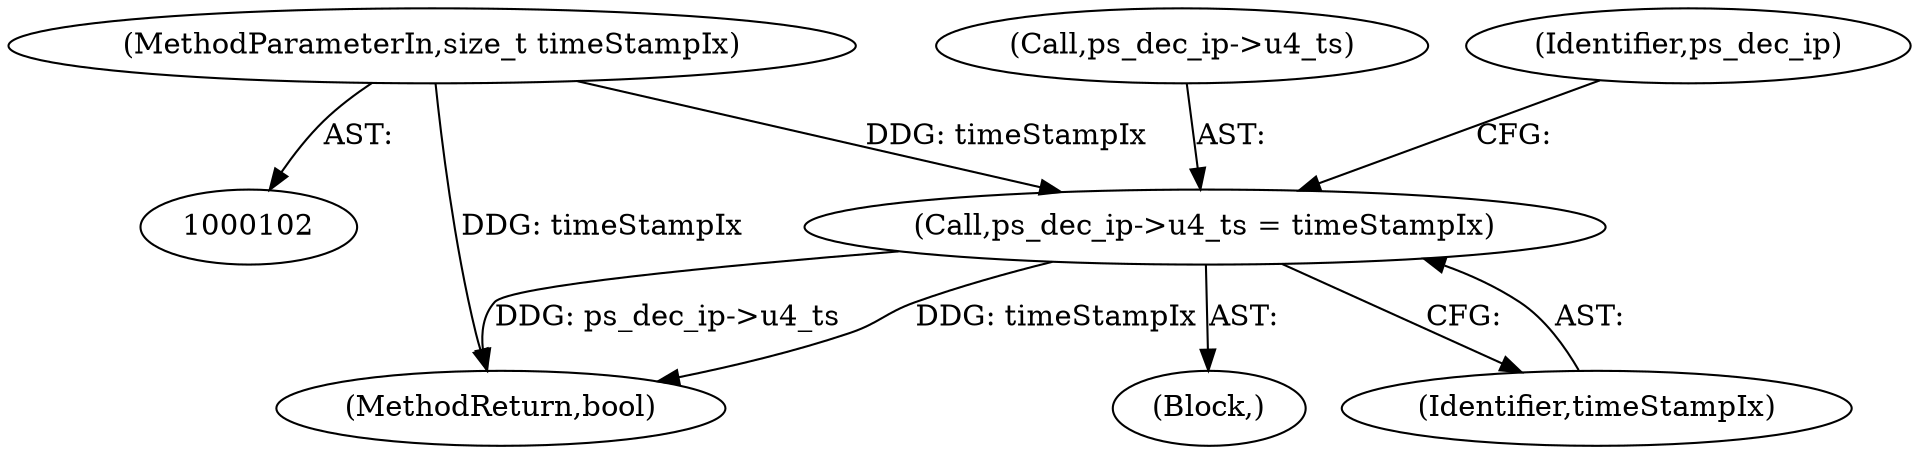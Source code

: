 digraph "0_Android_918eeaa29d99d257282fafec931b4bda0e3bae12_0@pointer" {
"1000136" [label="(Call,ps_dec_ip->u4_ts = timeStampIx)"];
"1000107" [label="(MethodParameterIn,size_t timeStampIx)"];
"1000280" [label="(MethodReturn,bool)"];
"1000135" [label="(Block,)"];
"1000137" [label="(Call,ps_dec_ip->u4_ts)"];
"1000136" [label="(Call,ps_dec_ip->u4_ts = timeStampIx)"];
"1000140" [label="(Identifier,timeStampIx)"];
"1000143" [label="(Identifier,ps_dec_ip)"];
"1000107" [label="(MethodParameterIn,size_t timeStampIx)"];
"1000136" -> "1000135"  [label="AST: "];
"1000136" -> "1000140"  [label="CFG: "];
"1000137" -> "1000136"  [label="AST: "];
"1000140" -> "1000136"  [label="AST: "];
"1000143" -> "1000136"  [label="CFG: "];
"1000136" -> "1000280"  [label="DDG: timeStampIx"];
"1000136" -> "1000280"  [label="DDG: ps_dec_ip->u4_ts"];
"1000107" -> "1000136"  [label="DDG: timeStampIx"];
"1000107" -> "1000102"  [label="AST: "];
"1000107" -> "1000280"  [label="DDG: timeStampIx"];
}
